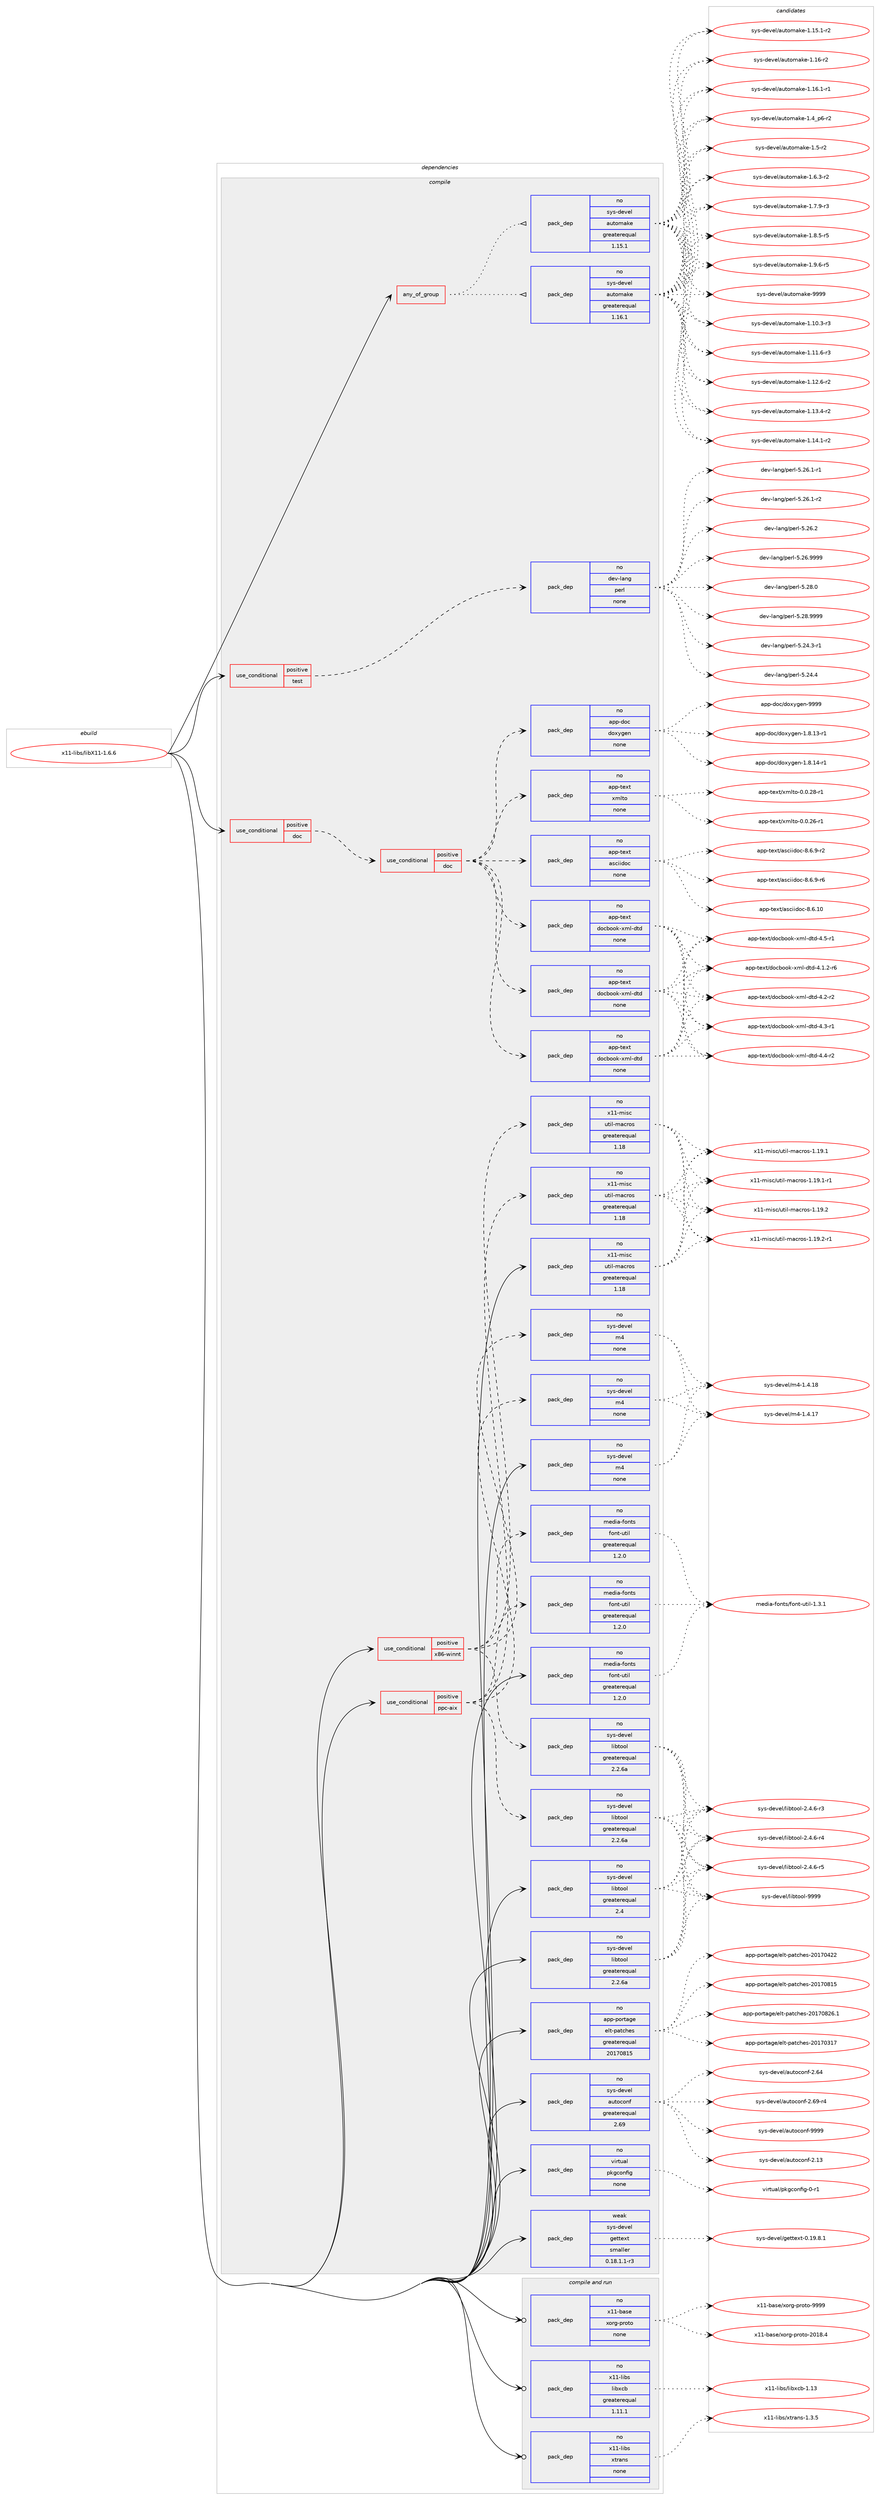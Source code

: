 digraph prolog {

# *************
# Graph options
# *************

newrank=true;
concentrate=true;
compound=true;
graph [rankdir=LR,fontname=Helvetica,fontsize=10,ranksep=1.5];#, ranksep=2.5, nodesep=0.2];
edge  [arrowhead=vee];
node  [fontname=Helvetica,fontsize=10];

# **********
# The ebuild
# **********

subgraph cluster_leftcol {
color=gray;
rank=same;
label=<<i>ebuild</i>>;
id [label="x11-libs/libX11-1.6.6", color=red, width=4, href="../x11-libs/libX11-1.6.6.svg"];
}

# ****************
# The dependencies
# ****************

subgraph cluster_midcol {
color=gray;
label=<<i>dependencies</i>>;
subgraph cluster_compile {
fillcolor="#eeeeee";
style=filled;
label=<<i>compile</i>>;
subgraph any293 {
dependency14370 [label=<<TABLE BORDER="0" CELLBORDER="1" CELLSPACING="0" CELLPADDING="4"><TR><TD CELLPADDING="10">any_of_group</TD></TR></TABLE>>, shape=none, color=red];subgraph pack9741 {
dependency14371 [label=<<TABLE BORDER="0" CELLBORDER="1" CELLSPACING="0" CELLPADDING="4" WIDTH="220"><TR><TD ROWSPAN="6" CELLPADDING="30">pack_dep</TD></TR><TR><TD WIDTH="110">no</TD></TR><TR><TD>sys-devel</TD></TR><TR><TD>automake</TD></TR><TR><TD>greaterequal</TD></TR><TR><TD>1.16.1</TD></TR></TABLE>>, shape=none, color=blue];
}
dependency14370:e -> dependency14371:w [weight=20,style="dotted",arrowhead="oinv"];
subgraph pack9742 {
dependency14372 [label=<<TABLE BORDER="0" CELLBORDER="1" CELLSPACING="0" CELLPADDING="4" WIDTH="220"><TR><TD ROWSPAN="6" CELLPADDING="30">pack_dep</TD></TR><TR><TD WIDTH="110">no</TD></TR><TR><TD>sys-devel</TD></TR><TR><TD>automake</TD></TR><TR><TD>greaterequal</TD></TR><TR><TD>1.15.1</TD></TR></TABLE>>, shape=none, color=blue];
}
dependency14370:e -> dependency14372:w [weight=20,style="dotted",arrowhead="oinv"];
}
id:e -> dependency14370:w [weight=20,style="solid",arrowhead="vee"];
subgraph cond4310 {
dependency14373 [label=<<TABLE BORDER="0" CELLBORDER="1" CELLSPACING="0" CELLPADDING="4"><TR><TD ROWSPAN="3" CELLPADDING="10">use_conditional</TD></TR><TR><TD>positive</TD></TR><TR><TD>doc</TD></TR></TABLE>>, shape=none, color=red];
subgraph cond4311 {
dependency14374 [label=<<TABLE BORDER="0" CELLBORDER="1" CELLSPACING="0" CELLPADDING="4"><TR><TD ROWSPAN="3" CELLPADDING="10">use_conditional</TD></TR><TR><TD>positive</TD></TR><TR><TD>doc</TD></TR></TABLE>>, shape=none, color=red];
subgraph pack9743 {
dependency14375 [label=<<TABLE BORDER="0" CELLBORDER="1" CELLSPACING="0" CELLPADDING="4" WIDTH="220"><TR><TD ROWSPAN="6" CELLPADDING="30">pack_dep</TD></TR><TR><TD WIDTH="110">no</TD></TR><TR><TD>app-text</TD></TR><TR><TD>asciidoc</TD></TR><TR><TD>none</TD></TR><TR><TD></TD></TR></TABLE>>, shape=none, color=blue];
}
dependency14374:e -> dependency14375:w [weight=20,style="dashed",arrowhead="vee"];
subgraph pack9744 {
dependency14376 [label=<<TABLE BORDER="0" CELLBORDER="1" CELLSPACING="0" CELLPADDING="4" WIDTH="220"><TR><TD ROWSPAN="6" CELLPADDING="30">pack_dep</TD></TR><TR><TD WIDTH="110">no</TD></TR><TR><TD>app-text</TD></TR><TR><TD>xmlto</TD></TR><TR><TD>none</TD></TR><TR><TD></TD></TR></TABLE>>, shape=none, color=blue];
}
dependency14374:e -> dependency14376:w [weight=20,style="dashed",arrowhead="vee"];
subgraph pack9745 {
dependency14377 [label=<<TABLE BORDER="0" CELLBORDER="1" CELLSPACING="0" CELLPADDING="4" WIDTH="220"><TR><TD ROWSPAN="6" CELLPADDING="30">pack_dep</TD></TR><TR><TD WIDTH="110">no</TD></TR><TR><TD>app-doc</TD></TR><TR><TD>doxygen</TD></TR><TR><TD>none</TD></TR><TR><TD></TD></TR></TABLE>>, shape=none, color=blue];
}
dependency14374:e -> dependency14377:w [weight=20,style="dashed",arrowhead="vee"];
subgraph pack9746 {
dependency14378 [label=<<TABLE BORDER="0" CELLBORDER="1" CELLSPACING="0" CELLPADDING="4" WIDTH="220"><TR><TD ROWSPAN="6" CELLPADDING="30">pack_dep</TD></TR><TR><TD WIDTH="110">no</TD></TR><TR><TD>app-text</TD></TR><TR><TD>docbook-xml-dtd</TD></TR><TR><TD>none</TD></TR><TR><TD></TD></TR></TABLE>>, shape=none, color=blue];
}
dependency14374:e -> dependency14378:w [weight=20,style="dashed",arrowhead="vee"];
subgraph pack9747 {
dependency14379 [label=<<TABLE BORDER="0" CELLBORDER="1" CELLSPACING="0" CELLPADDING="4" WIDTH="220"><TR><TD ROWSPAN="6" CELLPADDING="30">pack_dep</TD></TR><TR><TD WIDTH="110">no</TD></TR><TR><TD>app-text</TD></TR><TR><TD>docbook-xml-dtd</TD></TR><TR><TD>none</TD></TR><TR><TD></TD></TR></TABLE>>, shape=none, color=blue];
}
dependency14374:e -> dependency14379:w [weight=20,style="dashed",arrowhead="vee"];
subgraph pack9748 {
dependency14380 [label=<<TABLE BORDER="0" CELLBORDER="1" CELLSPACING="0" CELLPADDING="4" WIDTH="220"><TR><TD ROWSPAN="6" CELLPADDING="30">pack_dep</TD></TR><TR><TD WIDTH="110">no</TD></TR><TR><TD>app-text</TD></TR><TR><TD>docbook-xml-dtd</TD></TR><TR><TD>none</TD></TR><TR><TD></TD></TR></TABLE>>, shape=none, color=blue];
}
dependency14374:e -> dependency14380:w [weight=20,style="dashed",arrowhead="vee"];
}
dependency14373:e -> dependency14374:w [weight=20,style="dashed",arrowhead="vee"];
}
id:e -> dependency14373:w [weight=20,style="solid",arrowhead="vee"];
subgraph cond4312 {
dependency14381 [label=<<TABLE BORDER="0" CELLBORDER="1" CELLSPACING="0" CELLPADDING="4"><TR><TD ROWSPAN="3" CELLPADDING="10">use_conditional</TD></TR><TR><TD>positive</TD></TR><TR><TD>ppc-aix</TD></TR></TABLE>>, shape=none, color=red];
subgraph pack9749 {
dependency14382 [label=<<TABLE BORDER="0" CELLBORDER="1" CELLSPACING="0" CELLPADDING="4" WIDTH="220"><TR><TD ROWSPAN="6" CELLPADDING="30">pack_dep</TD></TR><TR><TD WIDTH="110">no</TD></TR><TR><TD>sys-devel</TD></TR><TR><TD>libtool</TD></TR><TR><TD>greaterequal</TD></TR><TR><TD>2.2.6a</TD></TR></TABLE>>, shape=none, color=blue];
}
dependency14381:e -> dependency14382:w [weight=20,style="dashed",arrowhead="vee"];
subgraph pack9750 {
dependency14383 [label=<<TABLE BORDER="0" CELLBORDER="1" CELLSPACING="0" CELLPADDING="4" WIDTH="220"><TR><TD ROWSPAN="6" CELLPADDING="30">pack_dep</TD></TR><TR><TD WIDTH="110">no</TD></TR><TR><TD>sys-devel</TD></TR><TR><TD>m4</TD></TR><TR><TD>none</TD></TR><TR><TD></TD></TR></TABLE>>, shape=none, color=blue];
}
dependency14381:e -> dependency14383:w [weight=20,style="dashed",arrowhead="vee"];
subgraph pack9751 {
dependency14384 [label=<<TABLE BORDER="0" CELLBORDER="1" CELLSPACING="0" CELLPADDING="4" WIDTH="220"><TR><TD ROWSPAN="6" CELLPADDING="30">pack_dep</TD></TR><TR><TD WIDTH="110">no</TD></TR><TR><TD>x11-misc</TD></TR><TR><TD>util-macros</TD></TR><TR><TD>greaterequal</TD></TR><TR><TD>1.18</TD></TR></TABLE>>, shape=none, color=blue];
}
dependency14381:e -> dependency14384:w [weight=20,style="dashed",arrowhead="vee"];
subgraph pack9752 {
dependency14385 [label=<<TABLE BORDER="0" CELLBORDER="1" CELLSPACING="0" CELLPADDING="4" WIDTH="220"><TR><TD ROWSPAN="6" CELLPADDING="30">pack_dep</TD></TR><TR><TD WIDTH="110">no</TD></TR><TR><TD>media-fonts</TD></TR><TR><TD>font-util</TD></TR><TR><TD>greaterequal</TD></TR><TR><TD>1.2.0</TD></TR></TABLE>>, shape=none, color=blue];
}
dependency14381:e -> dependency14385:w [weight=20,style="dashed",arrowhead="vee"];
}
id:e -> dependency14381:w [weight=20,style="solid",arrowhead="vee"];
subgraph cond4313 {
dependency14386 [label=<<TABLE BORDER="0" CELLBORDER="1" CELLSPACING="0" CELLPADDING="4"><TR><TD ROWSPAN="3" CELLPADDING="10">use_conditional</TD></TR><TR><TD>positive</TD></TR><TR><TD>test</TD></TR></TABLE>>, shape=none, color=red];
subgraph pack9753 {
dependency14387 [label=<<TABLE BORDER="0" CELLBORDER="1" CELLSPACING="0" CELLPADDING="4" WIDTH="220"><TR><TD ROWSPAN="6" CELLPADDING="30">pack_dep</TD></TR><TR><TD WIDTH="110">no</TD></TR><TR><TD>dev-lang</TD></TR><TR><TD>perl</TD></TR><TR><TD>none</TD></TR><TR><TD></TD></TR></TABLE>>, shape=none, color=blue];
}
dependency14386:e -> dependency14387:w [weight=20,style="dashed",arrowhead="vee"];
}
id:e -> dependency14386:w [weight=20,style="solid",arrowhead="vee"];
subgraph cond4314 {
dependency14388 [label=<<TABLE BORDER="0" CELLBORDER="1" CELLSPACING="0" CELLPADDING="4"><TR><TD ROWSPAN="3" CELLPADDING="10">use_conditional</TD></TR><TR><TD>positive</TD></TR><TR><TD>x86-winnt</TD></TR></TABLE>>, shape=none, color=red];
subgraph pack9754 {
dependency14389 [label=<<TABLE BORDER="0" CELLBORDER="1" CELLSPACING="0" CELLPADDING="4" WIDTH="220"><TR><TD ROWSPAN="6" CELLPADDING="30">pack_dep</TD></TR><TR><TD WIDTH="110">no</TD></TR><TR><TD>sys-devel</TD></TR><TR><TD>libtool</TD></TR><TR><TD>greaterequal</TD></TR><TR><TD>2.2.6a</TD></TR></TABLE>>, shape=none, color=blue];
}
dependency14388:e -> dependency14389:w [weight=20,style="dashed",arrowhead="vee"];
subgraph pack9755 {
dependency14390 [label=<<TABLE BORDER="0" CELLBORDER="1" CELLSPACING="0" CELLPADDING="4" WIDTH="220"><TR><TD ROWSPAN="6" CELLPADDING="30">pack_dep</TD></TR><TR><TD WIDTH="110">no</TD></TR><TR><TD>sys-devel</TD></TR><TR><TD>m4</TD></TR><TR><TD>none</TD></TR><TR><TD></TD></TR></TABLE>>, shape=none, color=blue];
}
dependency14388:e -> dependency14390:w [weight=20,style="dashed",arrowhead="vee"];
subgraph pack9756 {
dependency14391 [label=<<TABLE BORDER="0" CELLBORDER="1" CELLSPACING="0" CELLPADDING="4" WIDTH="220"><TR><TD ROWSPAN="6" CELLPADDING="30">pack_dep</TD></TR><TR><TD WIDTH="110">no</TD></TR><TR><TD>x11-misc</TD></TR><TR><TD>util-macros</TD></TR><TR><TD>greaterequal</TD></TR><TR><TD>1.18</TD></TR></TABLE>>, shape=none, color=blue];
}
dependency14388:e -> dependency14391:w [weight=20,style="dashed",arrowhead="vee"];
subgraph pack9757 {
dependency14392 [label=<<TABLE BORDER="0" CELLBORDER="1" CELLSPACING="0" CELLPADDING="4" WIDTH="220"><TR><TD ROWSPAN="6" CELLPADDING="30">pack_dep</TD></TR><TR><TD WIDTH="110">no</TD></TR><TR><TD>media-fonts</TD></TR><TR><TD>font-util</TD></TR><TR><TD>greaterequal</TD></TR><TR><TD>1.2.0</TD></TR></TABLE>>, shape=none, color=blue];
}
dependency14388:e -> dependency14392:w [weight=20,style="dashed",arrowhead="vee"];
}
id:e -> dependency14388:w [weight=20,style="solid",arrowhead="vee"];
subgraph pack9758 {
dependency14393 [label=<<TABLE BORDER="0" CELLBORDER="1" CELLSPACING="0" CELLPADDING="4" WIDTH="220"><TR><TD ROWSPAN="6" CELLPADDING="30">pack_dep</TD></TR><TR><TD WIDTH="110">no</TD></TR><TR><TD>app-portage</TD></TR><TR><TD>elt-patches</TD></TR><TR><TD>greaterequal</TD></TR><TR><TD>20170815</TD></TR></TABLE>>, shape=none, color=blue];
}
id:e -> dependency14393:w [weight=20,style="solid",arrowhead="vee"];
subgraph pack9759 {
dependency14394 [label=<<TABLE BORDER="0" CELLBORDER="1" CELLSPACING="0" CELLPADDING="4" WIDTH="220"><TR><TD ROWSPAN="6" CELLPADDING="30">pack_dep</TD></TR><TR><TD WIDTH="110">no</TD></TR><TR><TD>media-fonts</TD></TR><TR><TD>font-util</TD></TR><TR><TD>greaterequal</TD></TR><TR><TD>1.2.0</TD></TR></TABLE>>, shape=none, color=blue];
}
id:e -> dependency14394:w [weight=20,style="solid",arrowhead="vee"];
subgraph pack9760 {
dependency14395 [label=<<TABLE BORDER="0" CELLBORDER="1" CELLSPACING="0" CELLPADDING="4" WIDTH="220"><TR><TD ROWSPAN="6" CELLPADDING="30">pack_dep</TD></TR><TR><TD WIDTH="110">no</TD></TR><TR><TD>sys-devel</TD></TR><TR><TD>autoconf</TD></TR><TR><TD>greaterequal</TD></TR><TR><TD>2.69</TD></TR></TABLE>>, shape=none, color=blue];
}
id:e -> dependency14395:w [weight=20,style="solid",arrowhead="vee"];
subgraph pack9761 {
dependency14396 [label=<<TABLE BORDER="0" CELLBORDER="1" CELLSPACING="0" CELLPADDING="4" WIDTH="220"><TR><TD ROWSPAN="6" CELLPADDING="30">pack_dep</TD></TR><TR><TD WIDTH="110">no</TD></TR><TR><TD>sys-devel</TD></TR><TR><TD>libtool</TD></TR><TR><TD>greaterequal</TD></TR><TR><TD>2.2.6a</TD></TR></TABLE>>, shape=none, color=blue];
}
id:e -> dependency14396:w [weight=20,style="solid",arrowhead="vee"];
subgraph pack9762 {
dependency14397 [label=<<TABLE BORDER="0" CELLBORDER="1" CELLSPACING="0" CELLPADDING="4" WIDTH="220"><TR><TD ROWSPAN="6" CELLPADDING="30">pack_dep</TD></TR><TR><TD WIDTH="110">no</TD></TR><TR><TD>sys-devel</TD></TR><TR><TD>libtool</TD></TR><TR><TD>greaterequal</TD></TR><TR><TD>2.4</TD></TR></TABLE>>, shape=none, color=blue];
}
id:e -> dependency14397:w [weight=20,style="solid",arrowhead="vee"];
subgraph pack9763 {
dependency14398 [label=<<TABLE BORDER="0" CELLBORDER="1" CELLSPACING="0" CELLPADDING="4" WIDTH="220"><TR><TD ROWSPAN="6" CELLPADDING="30">pack_dep</TD></TR><TR><TD WIDTH="110">no</TD></TR><TR><TD>sys-devel</TD></TR><TR><TD>m4</TD></TR><TR><TD>none</TD></TR><TR><TD></TD></TR></TABLE>>, shape=none, color=blue];
}
id:e -> dependency14398:w [weight=20,style="solid",arrowhead="vee"];
subgraph pack9764 {
dependency14399 [label=<<TABLE BORDER="0" CELLBORDER="1" CELLSPACING="0" CELLPADDING="4" WIDTH="220"><TR><TD ROWSPAN="6" CELLPADDING="30">pack_dep</TD></TR><TR><TD WIDTH="110">no</TD></TR><TR><TD>virtual</TD></TR><TR><TD>pkgconfig</TD></TR><TR><TD>none</TD></TR><TR><TD></TD></TR></TABLE>>, shape=none, color=blue];
}
id:e -> dependency14399:w [weight=20,style="solid",arrowhead="vee"];
subgraph pack9765 {
dependency14400 [label=<<TABLE BORDER="0" CELLBORDER="1" CELLSPACING="0" CELLPADDING="4" WIDTH="220"><TR><TD ROWSPAN="6" CELLPADDING="30">pack_dep</TD></TR><TR><TD WIDTH="110">no</TD></TR><TR><TD>x11-misc</TD></TR><TR><TD>util-macros</TD></TR><TR><TD>greaterequal</TD></TR><TR><TD>1.18</TD></TR></TABLE>>, shape=none, color=blue];
}
id:e -> dependency14400:w [weight=20,style="solid",arrowhead="vee"];
subgraph pack9766 {
dependency14401 [label=<<TABLE BORDER="0" CELLBORDER="1" CELLSPACING="0" CELLPADDING="4" WIDTH="220"><TR><TD ROWSPAN="6" CELLPADDING="30">pack_dep</TD></TR><TR><TD WIDTH="110">weak</TD></TR><TR><TD>sys-devel</TD></TR><TR><TD>gettext</TD></TR><TR><TD>smaller</TD></TR><TR><TD>0.18.1.1-r3</TD></TR></TABLE>>, shape=none, color=blue];
}
id:e -> dependency14401:w [weight=20,style="solid",arrowhead="vee"];
}
subgraph cluster_compileandrun {
fillcolor="#eeeeee";
style=filled;
label=<<i>compile and run</i>>;
subgraph pack9767 {
dependency14402 [label=<<TABLE BORDER="0" CELLBORDER="1" CELLSPACING="0" CELLPADDING="4" WIDTH="220"><TR><TD ROWSPAN="6" CELLPADDING="30">pack_dep</TD></TR><TR><TD WIDTH="110">no</TD></TR><TR><TD>x11-base</TD></TR><TR><TD>xorg-proto</TD></TR><TR><TD>none</TD></TR><TR><TD></TD></TR></TABLE>>, shape=none, color=blue];
}
id:e -> dependency14402:w [weight=20,style="solid",arrowhead="odotvee"];
subgraph pack9768 {
dependency14403 [label=<<TABLE BORDER="0" CELLBORDER="1" CELLSPACING="0" CELLPADDING="4" WIDTH="220"><TR><TD ROWSPAN="6" CELLPADDING="30">pack_dep</TD></TR><TR><TD WIDTH="110">no</TD></TR><TR><TD>x11-libs</TD></TR><TR><TD>libxcb</TD></TR><TR><TD>greaterequal</TD></TR><TR><TD>1.11.1</TD></TR></TABLE>>, shape=none, color=blue];
}
id:e -> dependency14403:w [weight=20,style="solid",arrowhead="odotvee"];
subgraph pack9769 {
dependency14404 [label=<<TABLE BORDER="0" CELLBORDER="1" CELLSPACING="0" CELLPADDING="4" WIDTH="220"><TR><TD ROWSPAN="6" CELLPADDING="30">pack_dep</TD></TR><TR><TD WIDTH="110">no</TD></TR><TR><TD>x11-libs</TD></TR><TR><TD>xtrans</TD></TR><TR><TD>none</TD></TR><TR><TD></TD></TR></TABLE>>, shape=none, color=blue];
}
id:e -> dependency14404:w [weight=20,style="solid",arrowhead="odotvee"];
}
subgraph cluster_run {
fillcolor="#eeeeee";
style=filled;
label=<<i>run</i>>;
}
}

# **************
# The candidates
# **************

subgraph cluster_choices {
rank=same;
color=gray;
label=<<i>candidates</i>>;

subgraph choice9741 {
color=black;
nodesep=1;
choice11512111545100101118101108479711711611110997107101454946494846514511451 [label="sys-devel/automake-1.10.3-r3", color=red, width=4,href="../sys-devel/automake-1.10.3-r3.svg"];
choice11512111545100101118101108479711711611110997107101454946494946544511451 [label="sys-devel/automake-1.11.6-r3", color=red, width=4,href="../sys-devel/automake-1.11.6-r3.svg"];
choice11512111545100101118101108479711711611110997107101454946495046544511450 [label="sys-devel/automake-1.12.6-r2", color=red, width=4,href="../sys-devel/automake-1.12.6-r2.svg"];
choice11512111545100101118101108479711711611110997107101454946495146524511450 [label="sys-devel/automake-1.13.4-r2", color=red, width=4,href="../sys-devel/automake-1.13.4-r2.svg"];
choice11512111545100101118101108479711711611110997107101454946495246494511450 [label="sys-devel/automake-1.14.1-r2", color=red, width=4,href="../sys-devel/automake-1.14.1-r2.svg"];
choice11512111545100101118101108479711711611110997107101454946495346494511450 [label="sys-devel/automake-1.15.1-r2", color=red, width=4,href="../sys-devel/automake-1.15.1-r2.svg"];
choice1151211154510010111810110847971171161111099710710145494649544511450 [label="sys-devel/automake-1.16-r2", color=red, width=4,href="../sys-devel/automake-1.16-r2.svg"];
choice11512111545100101118101108479711711611110997107101454946495446494511449 [label="sys-devel/automake-1.16.1-r1", color=red, width=4,href="../sys-devel/automake-1.16.1-r1.svg"];
choice115121115451001011181011084797117116111109971071014549465295112544511450 [label="sys-devel/automake-1.4_p6-r2", color=red, width=4,href="../sys-devel/automake-1.4_p6-r2.svg"];
choice11512111545100101118101108479711711611110997107101454946534511450 [label="sys-devel/automake-1.5-r2", color=red, width=4,href="../sys-devel/automake-1.5-r2.svg"];
choice115121115451001011181011084797117116111109971071014549465446514511450 [label="sys-devel/automake-1.6.3-r2", color=red, width=4,href="../sys-devel/automake-1.6.3-r2.svg"];
choice115121115451001011181011084797117116111109971071014549465546574511451 [label="sys-devel/automake-1.7.9-r3", color=red, width=4,href="../sys-devel/automake-1.7.9-r3.svg"];
choice115121115451001011181011084797117116111109971071014549465646534511453 [label="sys-devel/automake-1.8.5-r5", color=red, width=4,href="../sys-devel/automake-1.8.5-r5.svg"];
choice115121115451001011181011084797117116111109971071014549465746544511453 [label="sys-devel/automake-1.9.6-r5", color=red, width=4,href="../sys-devel/automake-1.9.6-r5.svg"];
choice115121115451001011181011084797117116111109971071014557575757 [label="sys-devel/automake-9999", color=red, width=4,href="../sys-devel/automake-9999.svg"];
dependency14371:e -> choice11512111545100101118101108479711711611110997107101454946494846514511451:w [style=dotted,weight="100"];
dependency14371:e -> choice11512111545100101118101108479711711611110997107101454946494946544511451:w [style=dotted,weight="100"];
dependency14371:e -> choice11512111545100101118101108479711711611110997107101454946495046544511450:w [style=dotted,weight="100"];
dependency14371:e -> choice11512111545100101118101108479711711611110997107101454946495146524511450:w [style=dotted,weight="100"];
dependency14371:e -> choice11512111545100101118101108479711711611110997107101454946495246494511450:w [style=dotted,weight="100"];
dependency14371:e -> choice11512111545100101118101108479711711611110997107101454946495346494511450:w [style=dotted,weight="100"];
dependency14371:e -> choice1151211154510010111810110847971171161111099710710145494649544511450:w [style=dotted,weight="100"];
dependency14371:e -> choice11512111545100101118101108479711711611110997107101454946495446494511449:w [style=dotted,weight="100"];
dependency14371:e -> choice115121115451001011181011084797117116111109971071014549465295112544511450:w [style=dotted,weight="100"];
dependency14371:e -> choice11512111545100101118101108479711711611110997107101454946534511450:w [style=dotted,weight="100"];
dependency14371:e -> choice115121115451001011181011084797117116111109971071014549465446514511450:w [style=dotted,weight="100"];
dependency14371:e -> choice115121115451001011181011084797117116111109971071014549465546574511451:w [style=dotted,weight="100"];
dependency14371:e -> choice115121115451001011181011084797117116111109971071014549465646534511453:w [style=dotted,weight="100"];
dependency14371:e -> choice115121115451001011181011084797117116111109971071014549465746544511453:w [style=dotted,weight="100"];
dependency14371:e -> choice115121115451001011181011084797117116111109971071014557575757:w [style=dotted,weight="100"];
}
subgraph choice9742 {
color=black;
nodesep=1;
choice11512111545100101118101108479711711611110997107101454946494846514511451 [label="sys-devel/automake-1.10.3-r3", color=red, width=4,href="../sys-devel/automake-1.10.3-r3.svg"];
choice11512111545100101118101108479711711611110997107101454946494946544511451 [label="sys-devel/automake-1.11.6-r3", color=red, width=4,href="../sys-devel/automake-1.11.6-r3.svg"];
choice11512111545100101118101108479711711611110997107101454946495046544511450 [label="sys-devel/automake-1.12.6-r2", color=red, width=4,href="../sys-devel/automake-1.12.6-r2.svg"];
choice11512111545100101118101108479711711611110997107101454946495146524511450 [label="sys-devel/automake-1.13.4-r2", color=red, width=4,href="../sys-devel/automake-1.13.4-r2.svg"];
choice11512111545100101118101108479711711611110997107101454946495246494511450 [label="sys-devel/automake-1.14.1-r2", color=red, width=4,href="../sys-devel/automake-1.14.1-r2.svg"];
choice11512111545100101118101108479711711611110997107101454946495346494511450 [label="sys-devel/automake-1.15.1-r2", color=red, width=4,href="../sys-devel/automake-1.15.1-r2.svg"];
choice1151211154510010111810110847971171161111099710710145494649544511450 [label="sys-devel/automake-1.16-r2", color=red, width=4,href="../sys-devel/automake-1.16-r2.svg"];
choice11512111545100101118101108479711711611110997107101454946495446494511449 [label="sys-devel/automake-1.16.1-r1", color=red, width=4,href="../sys-devel/automake-1.16.1-r1.svg"];
choice115121115451001011181011084797117116111109971071014549465295112544511450 [label="sys-devel/automake-1.4_p6-r2", color=red, width=4,href="../sys-devel/automake-1.4_p6-r2.svg"];
choice11512111545100101118101108479711711611110997107101454946534511450 [label="sys-devel/automake-1.5-r2", color=red, width=4,href="../sys-devel/automake-1.5-r2.svg"];
choice115121115451001011181011084797117116111109971071014549465446514511450 [label="sys-devel/automake-1.6.3-r2", color=red, width=4,href="../sys-devel/automake-1.6.3-r2.svg"];
choice115121115451001011181011084797117116111109971071014549465546574511451 [label="sys-devel/automake-1.7.9-r3", color=red, width=4,href="../sys-devel/automake-1.7.9-r3.svg"];
choice115121115451001011181011084797117116111109971071014549465646534511453 [label="sys-devel/automake-1.8.5-r5", color=red, width=4,href="../sys-devel/automake-1.8.5-r5.svg"];
choice115121115451001011181011084797117116111109971071014549465746544511453 [label="sys-devel/automake-1.9.6-r5", color=red, width=4,href="../sys-devel/automake-1.9.6-r5.svg"];
choice115121115451001011181011084797117116111109971071014557575757 [label="sys-devel/automake-9999", color=red, width=4,href="../sys-devel/automake-9999.svg"];
dependency14372:e -> choice11512111545100101118101108479711711611110997107101454946494846514511451:w [style=dotted,weight="100"];
dependency14372:e -> choice11512111545100101118101108479711711611110997107101454946494946544511451:w [style=dotted,weight="100"];
dependency14372:e -> choice11512111545100101118101108479711711611110997107101454946495046544511450:w [style=dotted,weight="100"];
dependency14372:e -> choice11512111545100101118101108479711711611110997107101454946495146524511450:w [style=dotted,weight="100"];
dependency14372:e -> choice11512111545100101118101108479711711611110997107101454946495246494511450:w [style=dotted,weight="100"];
dependency14372:e -> choice11512111545100101118101108479711711611110997107101454946495346494511450:w [style=dotted,weight="100"];
dependency14372:e -> choice1151211154510010111810110847971171161111099710710145494649544511450:w [style=dotted,weight="100"];
dependency14372:e -> choice11512111545100101118101108479711711611110997107101454946495446494511449:w [style=dotted,weight="100"];
dependency14372:e -> choice115121115451001011181011084797117116111109971071014549465295112544511450:w [style=dotted,weight="100"];
dependency14372:e -> choice11512111545100101118101108479711711611110997107101454946534511450:w [style=dotted,weight="100"];
dependency14372:e -> choice115121115451001011181011084797117116111109971071014549465446514511450:w [style=dotted,weight="100"];
dependency14372:e -> choice115121115451001011181011084797117116111109971071014549465546574511451:w [style=dotted,weight="100"];
dependency14372:e -> choice115121115451001011181011084797117116111109971071014549465646534511453:w [style=dotted,weight="100"];
dependency14372:e -> choice115121115451001011181011084797117116111109971071014549465746544511453:w [style=dotted,weight="100"];
dependency14372:e -> choice115121115451001011181011084797117116111109971071014557575757:w [style=dotted,weight="100"];
}
subgraph choice9743 {
color=black;
nodesep=1;
choice97112112451161011201164797115991051051001119945564654464948 [label="app-text/asciidoc-8.6.10", color=red, width=4,href="../app-text/asciidoc-8.6.10.svg"];
choice9711211245116101120116479711599105105100111994556465446574511450 [label="app-text/asciidoc-8.6.9-r2", color=red, width=4,href="../app-text/asciidoc-8.6.9-r2.svg"];
choice9711211245116101120116479711599105105100111994556465446574511454 [label="app-text/asciidoc-8.6.9-r6", color=red, width=4,href="../app-text/asciidoc-8.6.9-r6.svg"];
dependency14375:e -> choice97112112451161011201164797115991051051001119945564654464948:w [style=dotted,weight="100"];
dependency14375:e -> choice9711211245116101120116479711599105105100111994556465446574511450:w [style=dotted,weight="100"];
dependency14375:e -> choice9711211245116101120116479711599105105100111994556465446574511454:w [style=dotted,weight="100"];
}
subgraph choice9744 {
color=black;
nodesep=1;
choice971121124511610112011647120109108116111454846484650544511449 [label="app-text/xmlto-0.0.26-r1", color=red, width=4,href="../app-text/xmlto-0.0.26-r1.svg"];
choice971121124511610112011647120109108116111454846484650564511449 [label="app-text/xmlto-0.0.28-r1", color=red, width=4,href="../app-text/xmlto-0.0.28-r1.svg"];
dependency14376:e -> choice971121124511610112011647120109108116111454846484650544511449:w [style=dotted,weight="100"];
dependency14376:e -> choice971121124511610112011647120109108116111454846484650564511449:w [style=dotted,weight="100"];
}
subgraph choice9745 {
color=black;
nodesep=1;
choice97112112451001119947100111120121103101110454946564649514511449 [label="app-doc/doxygen-1.8.13-r1", color=red, width=4,href="../app-doc/doxygen-1.8.13-r1.svg"];
choice97112112451001119947100111120121103101110454946564649524511449 [label="app-doc/doxygen-1.8.14-r1", color=red, width=4,href="../app-doc/doxygen-1.8.14-r1.svg"];
choice971121124510011199471001111201211031011104557575757 [label="app-doc/doxygen-9999", color=red, width=4,href="../app-doc/doxygen-9999.svg"];
dependency14377:e -> choice97112112451001119947100111120121103101110454946564649514511449:w [style=dotted,weight="100"];
dependency14377:e -> choice97112112451001119947100111120121103101110454946564649524511449:w [style=dotted,weight="100"];
dependency14377:e -> choice971121124510011199471001111201211031011104557575757:w [style=dotted,weight="100"];
}
subgraph choice9746 {
color=black;
nodesep=1;
choice971121124511610112011647100111999811111110745120109108451001161004552464946504511454 [label="app-text/docbook-xml-dtd-4.1.2-r6", color=red, width=4,href="../app-text/docbook-xml-dtd-4.1.2-r6.svg"];
choice97112112451161011201164710011199981111111074512010910845100116100455246504511450 [label="app-text/docbook-xml-dtd-4.2-r2", color=red, width=4,href="../app-text/docbook-xml-dtd-4.2-r2.svg"];
choice97112112451161011201164710011199981111111074512010910845100116100455246514511449 [label="app-text/docbook-xml-dtd-4.3-r1", color=red, width=4,href="../app-text/docbook-xml-dtd-4.3-r1.svg"];
choice97112112451161011201164710011199981111111074512010910845100116100455246524511450 [label="app-text/docbook-xml-dtd-4.4-r2", color=red, width=4,href="../app-text/docbook-xml-dtd-4.4-r2.svg"];
choice97112112451161011201164710011199981111111074512010910845100116100455246534511449 [label="app-text/docbook-xml-dtd-4.5-r1", color=red, width=4,href="../app-text/docbook-xml-dtd-4.5-r1.svg"];
dependency14378:e -> choice971121124511610112011647100111999811111110745120109108451001161004552464946504511454:w [style=dotted,weight="100"];
dependency14378:e -> choice97112112451161011201164710011199981111111074512010910845100116100455246504511450:w [style=dotted,weight="100"];
dependency14378:e -> choice97112112451161011201164710011199981111111074512010910845100116100455246514511449:w [style=dotted,weight="100"];
dependency14378:e -> choice97112112451161011201164710011199981111111074512010910845100116100455246524511450:w [style=dotted,weight="100"];
dependency14378:e -> choice97112112451161011201164710011199981111111074512010910845100116100455246534511449:w [style=dotted,weight="100"];
}
subgraph choice9747 {
color=black;
nodesep=1;
choice971121124511610112011647100111999811111110745120109108451001161004552464946504511454 [label="app-text/docbook-xml-dtd-4.1.2-r6", color=red, width=4,href="../app-text/docbook-xml-dtd-4.1.2-r6.svg"];
choice97112112451161011201164710011199981111111074512010910845100116100455246504511450 [label="app-text/docbook-xml-dtd-4.2-r2", color=red, width=4,href="../app-text/docbook-xml-dtd-4.2-r2.svg"];
choice97112112451161011201164710011199981111111074512010910845100116100455246514511449 [label="app-text/docbook-xml-dtd-4.3-r1", color=red, width=4,href="../app-text/docbook-xml-dtd-4.3-r1.svg"];
choice97112112451161011201164710011199981111111074512010910845100116100455246524511450 [label="app-text/docbook-xml-dtd-4.4-r2", color=red, width=4,href="../app-text/docbook-xml-dtd-4.4-r2.svg"];
choice97112112451161011201164710011199981111111074512010910845100116100455246534511449 [label="app-text/docbook-xml-dtd-4.5-r1", color=red, width=4,href="../app-text/docbook-xml-dtd-4.5-r1.svg"];
dependency14379:e -> choice971121124511610112011647100111999811111110745120109108451001161004552464946504511454:w [style=dotted,weight="100"];
dependency14379:e -> choice97112112451161011201164710011199981111111074512010910845100116100455246504511450:w [style=dotted,weight="100"];
dependency14379:e -> choice97112112451161011201164710011199981111111074512010910845100116100455246514511449:w [style=dotted,weight="100"];
dependency14379:e -> choice97112112451161011201164710011199981111111074512010910845100116100455246524511450:w [style=dotted,weight="100"];
dependency14379:e -> choice97112112451161011201164710011199981111111074512010910845100116100455246534511449:w [style=dotted,weight="100"];
}
subgraph choice9748 {
color=black;
nodesep=1;
choice971121124511610112011647100111999811111110745120109108451001161004552464946504511454 [label="app-text/docbook-xml-dtd-4.1.2-r6", color=red, width=4,href="../app-text/docbook-xml-dtd-4.1.2-r6.svg"];
choice97112112451161011201164710011199981111111074512010910845100116100455246504511450 [label="app-text/docbook-xml-dtd-4.2-r2", color=red, width=4,href="../app-text/docbook-xml-dtd-4.2-r2.svg"];
choice97112112451161011201164710011199981111111074512010910845100116100455246514511449 [label="app-text/docbook-xml-dtd-4.3-r1", color=red, width=4,href="../app-text/docbook-xml-dtd-4.3-r1.svg"];
choice97112112451161011201164710011199981111111074512010910845100116100455246524511450 [label="app-text/docbook-xml-dtd-4.4-r2", color=red, width=4,href="../app-text/docbook-xml-dtd-4.4-r2.svg"];
choice97112112451161011201164710011199981111111074512010910845100116100455246534511449 [label="app-text/docbook-xml-dtd-4.5-r1", color=red, width=4,href="../app-text/docbook-xml-dtd-4.5-r1.svg"];
dependency14380:e -> choice971121124511610112011647100111999811111110745120109108451001161004552464946504511454:w [style=dotted,weight="100"];
dependency14380:e -> choice97112112451161011201164710011199981111111074512010910845100116100455246504511450:w [style=dotted,weight="100"];
dependency14380:e -> choice97112112451161011201164710011199981111111074512010910845100116100455246514511449:w [style=dotted,weight="100"];
dependency14380:e -> choice97112112451161011201164710011199981111111074512010910845100116100455246524511450:w [style=dotted,weight="100"];
dependency14380:e -> choice97112112451161011201164710011199981111111074512010910845100116100455246534511449:w [style=dotted,weight="100"];
}
subgraph choice9749 {
color=black;
nodesep=1;
choice1151211154510010111810110847108105981161111111084550465246544511451 [label="sys-devel/libtool-2.4.6-r3", color=red, width=4,href="../sys-devel/libtool-2.4.6-r3.svg"];
choice1151211154510010111810110847108105981161111111084550465246544511452 [label="sys-devel/libtool-2.4.6-r4", color=red, width=4,href="../sys-devel/libtool-2.4.6-r4.svg"];
choice1151211154510010111810110847108105981161111111084550465246544511453 [label="sys-devel/libtool-2.4.6-r5", color=red, width=4,href="../sys-devel/libtool-2.4.6-r5.svg"];
choice1151211154510010111810110847108105981161111111084557575757 [label="sys-devel/libtool-9999", color=red, width=4,href="../sys-devel/libtool-9999.svg"];
dependency14382:e -> choice1151211154510010111810110847108105981161111111084550465246544511451:w [style=dotted,weight="100"];
dependency14382:e -> choice1151211154510010111810110847108105981161111111084550465246544511452:w [style=dotted,weight="100"];
dependency14382:e -> choice1151211154510010111810110847108105981161111111084550465246544511453:w [style=dotted,weight="100"];
dependency14382:e -> choice1151211154510010111810110847108105981161111111084557575757:w [style=dotted,weight="100"];
}
subgraph choice9750 {
color=black;
nodesep=1;
choice11512111545100101118101108471095245494652464955 [label="sys-devel/m4-1.4.17", color=red, width=4,href="../sys-devel/m4-1.4.17.svg"];
choice11512111545100101118101108471095245494652464956 [label="sys-devel/m4-1.4.18", color=red, width=4,href="../sys-devel/m4-1.4.18.svg"];
dependency14383:e -> choice11512111545100101118101108471095245494652464955:w [style=dotted,weight="100"];
dependency14383:e -> choice11512111545100101118101108471095245494652464956:w [style=dotted,weight="100"];
}
subgraph choice9751 {
color=black;
nodesep=1;
choice120494945109105115994711711610510845109979911411111545494649574649 [label="x11-misc/util-macros-1.19.1", color=red, width=4,href="../x11-misc/util-macros-1.19.1.svg"];
choice1204949451091051159947117116105108451099799114111115454946495746494511449 [label="x11-misc/util-macros-1.19.1-r1", color=red, width=4,href="../x11-misc/util-macros-1.19.1-r1.svg"];
choice120494945109105115994711711610510845109979911411111545494649574650 [label="x11-misc/util-macros-1.19.2", color=red, width=4,href="../x11-misc/util-macros-1.19.2.svg"];
choice1204949451091051159947117116105108451099799114111115454946495746504511449 [label="x11-misc/util-macros-1.19.2-r1", color=red, width=4,href="../x11-misc/util-macros-1.19.2-r1.svg"];
dependency14384:e -> choice120494945109105115994711711610510845109979911411111545494649574649:w [style=dotted,weight="100"];
dependency14384:e -> choice1204949451091051159947117116105108451099799114111115454946495746494511449:w [style=dotted,weight="100"];
dependency14384:e -> choice120494945109105115994711711610510845109979911411111545494649574650:w [style=dotted,weight="100"];
dependency14384:e -> choice1204949451091051159947117116105108451099799114111115454946495746504511449:w [style=dotted,weight="100"];
}
subgraph choice9752 {
color=black;
nodesep=1;
choice10910110010597451021111101161154710211111011645117116105108454946514649 [label="media-fonts/font-util-1.3.1", color=red, width=4,href="../media-fonts/font-util-1.3.1.svg"];
dependency14385:e -> choice10910110010597451021111101161154710211111011645117116105108454946514649:w [style=dotted,weight="100"];
}
subgraph choice9753 {
color=black;
nodesep=1;
choice100101118451089711010347112101114108455346505246514511449 [label="dev-lang/perl-5.24.3-r1", color=red, width=4,href="../dev-lang/perl-5.24.3-r1.svg"];
choice10010111845108971101034711210111410845534650524652 [label="dev-lang/perl-5.24.4", color=red, width=4,href="../dev-lang/perl-5.24.4.svg"];
choice100101118451089711010347112101114108455346505446494511449 [label="dev-lang/perl-5.26.1-r1", color=red, width=4,href="../dev-lang/perl-5.26.1-r1.svg"];
choice100101118451089711010347112101114108455346505446494511450 [label="dev-lang/perl-5.26.1-r2", color=red, width=4,href="../dev-lang/perl-5.26.1-r2.svg"];
choice10010111845108971101034711210111410845534650544650 [label="dev-lang/perl-5.26.2", color=red, width=4,href="../dev-lang/perl-5.26.2.svg"];
choice10010111845108971101034711210111410845534650544657575757 [label="dev-lang/perl-5.26.9999", color=red, width=4,href="../dev-lang/perl-5.26.9999.svg"];
choice10010111845108971101034711210111410845534650564648 [label="dev-lang/perl-5.28.0", color=red, width=4,href="../dev-lang/perl-5.28.0.svg"];
choice10010111845108971101034711210111410845534650564657575757 [label="dev-lang/perl-5.28.9999", color=red, width=4,href="../dev-lang/perl-5.28.9999.svg"];
dependency14387:e -> choice100101118451089711010347112101114108455346505246514511449:w [style=dotted,weight="100"];
dependency14387:e -> choice10010111845108971101034711210111410845534650524652:w [style=dotted,weight="100"];
dependency14387:e -> choice100101118451089711010347112101114108455346505446494511449:w [style=dotted,weight="100"];
dependency14387:e -> choice100101118451089711010347112101114108455346505446494511450:w [style=dotted,weight="100"];
dependency14387:e -> choice10010111845108971101034711210111410845534650544650:w [style=dotted,weight="100"];
dependency14387:e -> choice10010111845108971101034711210111410845534650544657575757:w [style=dotted,weight="100"];
dependency14387:e -> choice10010111845108971101034711210111410845534650564648:w [style=dotted,weight="100"];
dependency14387:e -> choice10010111845108971101034711210111410845534650564657575757:w [style=dotted,weight="100"];
}
subgraph choice9754 {
color=black;
nodesep=1;
choice1151211154510010111810110847108105981161111111084550465246544511451 [label="sys-devel/libtool-2.4.6-r3", color=red, width=4,href="../sys-devel/libtool-2.4.6-r3.svg"];
choice1151211154510010111810110847108105981161111111084550465246544511452 [label="sys-devel/libtool-2.4.6-r4", color=red, width=4,href="../sys-devel/libtool-2.4.6-r4.svg"];
choice1151211154510010111810110847108105981161111111084550465246544511453 [label="sys-devel/libtool-2.4.6-r5", color=red, width=4,href="../sys-devel/libtool-2.4.6-r5.svg"];
choice1151211154510010111810110847108105981161111111084557575757 [label="sys-devel/libtool-9999", color=red, width=4,href="../sys-devel/libtool-9999.svg"];
dependency14389:e -> choice1151211154510010111810110847108105981161111111084550465246544511451:w [style=dotted,weight="100"];
dependency14389:e -> choice1151211154510010111810110847108105981161111111084550465246544511452:w [style=dotted,weight="100"];
dependency14389:e -> choice1151211154510010111810110847108105981161111111084550465246544511453:w [style=dotted,weight="100"];
dependency14389:e -> choice1151211154510010111810110847108105981161111111084557575757:w [style=dotted,weight="100"];
}
subgraph choice9755 {
color=black;
nodesep=1;
choice11512111545100101118101108471095245494652464955 [label="sys-devel/m4-1.4.17", color=red, width=4,href="../sys-devel/m4-1.4.17.svg"];
choice11512111545100101118101108471095245494652464956 [label="sys-devel/m4-1.4.18", color=red, width=4,href="../sys-devel/m4-1.4.18.svg"];
dependency14390:e -> choice11512111545100101118101108471095245494652464955:w [style=dotted,weight="100"];
dependency14390:e -> choice11512111545100101118101108471095245494652464956:w [style=dotted,weight="100"];
}
subgraph choice9756 {
color=black;
nodesep=1;
choice120494945109105115994711711610510845109979911411111545494649574649 [label="x11-misc/util-macros-1.19.1", color=red, width=4,href="../x11-misc/util-macros-1.19.1.svg"];
choice1204949451091051159947117116105108451099799114111115454946495746494511449 [label="x11-misc/util-macros-1.19.1-r1", color=red, width=4,href="../x11-misc/util-macros-1.19.1-r1.svg"];
choice120494945109105115994711711610510845109979911411111545494649574650 [label="x11-misc/util-macros-1.19.2", color=red, width=4,href="../x11-misc/util-macros-1.19.2.svg"];
choice1204949451091051159947117116105108451099799114111115454946495746504511449 [label="x11-misc/util-macros-1.19.2-r1", color=red, width=4,href="../x11-misc/util-macros-1.19.2-r1.svg"];
dependency14391:e -> choice120494945109105115994711711610510845109979911411111545494649574649:w [style=dotted,weight="100"];
dependency14391:e -> choice1204949451091051159947117116105108451099799114111115454946495746494511449:w [style=dotted,weight="100"];
dependency14391:e -> choice120494945109105115994711711610510845109979911411111545494649574650:w [style=dotted,weight="100"];
dependency14391:e -> choice1204949451091051159947117116105108451099799114111115454946495746504511449:w [style=dotted,weight="100"];
}
subgraph choice9757 {
color=black;
nodesep=1;
choice10910110010597451021111101161154710211111011645117116105108454946514649 [label="media-fonts/font-util-1.3.1", color=red, width=4,href="../media-fonts/font-util-1.3.1.svg"];
dependency14392:e -> choice10910110010597451021111101161154710211111011645117116105108454946514649:w [style=dotted,weight="100"];
}
subgraph choice9758 {
color=black;
nodesep=1;
choice97112112451121111141169710310147101108116451129711699104101115455048495548514955 [label="app-portage/elt-patches-20170317", color=red, width=4,href="../app-portage/elt-patches-20170317.svg"];
choice97112112451121111141169710310147101108116451129711699104101115455048495548525050 [label="app-portage/elt-patches-20170422", color=red, width=4,href="../app-portage/elt-patches-20170422.svg"];
choice97112112451121111141169710310147101108116451129711699104101115455048495548564953 [label="app-portage/elt-patches-20170815", color=red, width=4,href="../app-portage/elt-patches-20170815.svg"];
choice971121124511211111411697103101471011081164511297116991041011154550484955485650544649 [label="app-portage/elt-patches-20170826.1", color=red, width=4,href="../app-portage/elt-patches-20170826.1.svg"];
dependency14393:e -> choice97112112451121111141169710310147101108116451129711699104101115455048495548514955:w [style=dotted,weight="100"];
dependency14393:e -> choice97112112451121111141169710310147101108116451129711699104101115455048495548525050:w [style=dotted,weight="100"];
dependency14393:e -> choice97112112451121111141169710310147101108116451129711699104101115455048495548564953:w [style=dotted,weight="100"];
dependency14393:e -> choice971121124511211111411697103101471011081164511297116991041011154550484955485650544649:w [style=dotted,weight="100"];
}
subgraph choice9759 {
color=black;
nodesep=1;
choice10910110010597451021111101161154710211111011645117116105108454946514649 [label="media-fonts/font-util-1.3.1", color=red, width=4,href="../media-fonts/font-util-1.3.1.svg"];
dependency14394:e -> choice10910110010597451021111101161154710211111011645117116105108454946514649:w [style=dotted,weight="100"];
}
subgraph choice9760 {
color=black;
nodesep=1;
choice115121115451001011181011084797117116111991111101024550464951 [label="sys-devel/autoconf-2.13", color=red, width=4,href="../sys-devel/autoconf-2.13.svg"];
choice115121115451001011181011084797117116111991111101024550465452 [label="sys-devel/autoconf-2.64", color=red, width=4,href="../sys-devel/autoconf-2.64.svg"];
choice1151211154510010111810110847971171161119911111010245504654574511452 [label="sys-devel/autoconf-2.69-r4", color=red, width=4,href="../sys-devel/autoconf-2.69-r4.svg"];
choice115121115451001011181011084797117116111991111101024557575757 [label="sys-devel/autoconf-9999", color=red, width=4,href="../sys-devel/autoconf-9999.svg"];
dependency14395:e -> choice115121115451001011181011084797117116111991111101024550464951:w [style=dotted,weight="100"];
dependency14395:e -> choice115121115451001011181011084797117116111991111101024550465452:w [style=dotted,weight="100"];
dependency14395:e -> choice1151211154510010111810110847971171161119911111010245504654574511452:w [style=dotted,weight="100"];
dependency14395:e -> choice115121115451001011181011084797117116111991111101024557575757:w [style=dotted,weight="100"];
}
subgraph choice9761 {
color=black;
nodesep=1;
choice1151211154510010111810110847108105981161111111084550465246544511451 [label="sys-devel/libtool-2.4.6-r3", color=red, width=4,href="../sys-devel/libtool-2.4.6-r3.svg"];
choice1151211154510010111810110847108105981161111111084550465246544511452 [label="sys-devel/libtool-2.4.6-r4", color=red, width=4,href="../sys-devel/libtool-2.4.6-r4.svg"];
choice1151211154510010111810110847108105981161111111084550465246544511453 [label="sys-devel/libtool-2.4.6-r5", color=red, width=4,href="../sys-devel/libtool-2.4.6-r5.svg"];
choice1151211154510010111810110847108105981161111111084557575757 [label="sys-devel/libtool-9999", color=red, width=4,href="../sys-devel/libtool-9999.svg"];
dependency14396:e -> choice1151211154510010111810110847108105981161111111084550465246544511451:w [style=dotted,weight="100"];
dependency14396:e -> choice1151211154510010111810110847108105981161111111084550465246544511452:w [style=dotted,weight="100"];
dependency14396:e -> choice1151211154510010111810110847108105981161111111084550465246544511453:w [style=dotted,weight="100"];
dependency14396:e -> choice1151211154510010111810110847108105981161111111084557575757:w [style=dotted,weight="100"];
}
subgraph choice9762 {
color=black;
nodesep=1;
choice1151211154510010111810110847108105981161111111084550465246544511451 [label="sys-devel/libtool-2.4.6-r3", color=red, width=4,href="../sys-devel/libtool-2.4.6-r3.svg"];
choice1151211154510010111810110847108105981161111111084550465246544511452 [label="sys-devel/libtool-2.4.6-r4", color=red, width=4,href="../sys-devel/libtool-2.4.6-r4.svg"];
choice1151211154510010111810110847108105981161111111084550465246544511453 [label="sys-devel/libtool-2.4.6-r5", color=red, width=4,href="../sys-devel/libtool-2.4.6-r5.svg"];
choice1151211154510010111810110847108105981161111111084557575757 [label="sys-devel/libtool-9999", color=red, width=4,href="../sys-devel/libtool-9999.svg"];
dependency14397:e -> choice1151211154510010111810110847108105981161111111084550465246544511451:w [style=dotted,weight="100"];
dependency14397:e -> choice1151211154510010111810110847108105981161111111084550465246544511452:w [style=dotted,weight="100"];
dependency14397:e -> choice1151211154510010111810110847108105981161111111084550465246544511453:w [style=dotted,weight="100"];
dependency14397:e -> choice1151211154510010111810110847108105981161111111084557575757:w [style=dotted,weight="100"];
}
subgraph choice9763 {
color=black;
nodesep=1;
choice11512111545100101118101108471095245494652464955 [label="sys-devel/m4-1.4.17", color=red, width=4,href="../sys-devel/m4-1.4.17.svg"];
choice11512111545100101118101108471095245494652464956 [label="sys-devel/m4-1.4.18", color=red, width=4,href="../sys-devel/m4-1.4.18.svg"];
dependency14398:e -> choice11512111545100101118101108471095245494652464955:w [style=dotted,weight="100"];
dependency14398:e -> choice11512111545100101118101108471095245494652464956:w [style=dotted,weight="100"];
}
subgraph choice9764 {
color=black;
nodesep=1;
choice11810511411611797108471121071039911111010210510345484511449 [label="virtual/pkgconfig-0-r1", color=red, width=4,href="../virtual/pkgconfig-0-r1.svg"];
dependency14399:e -> choice11810511411611797108471121071039911111010210510345484511449:w [style=dotted,weight="100"];
}
subgraph choice9765 {
color=black;
nodesep=1;
choice120494945109105115994711711610510845109979911411111545494649574649 [label="x11-misc/util-macros-1.19.1", color=red, width=4,href="../x11-misc/util-macros-1.19.1.svg"];
choice1204949451091051159947117116105108451099799114111115454946495746494511449 [label="x11-misc/util-macros-1.19.1-r1", color=red, width=4,href="../x11-misc/util-macros-1.19.1-r1.svg"];
choice120494945109105115994711711610510845109979911411111545494649574650 [label="x11-misc/util-macros-1.19.2", color=red, width=4,href="../x11-misc/util-macros-1.19.2.svg"];
choice1204949451091051159947117116105108451099799114111115454946495746504511449 [label="x11-misc/util-macros-1.19.2-r1", color=red, width=4,href="../x11-misc/util-macros-1.19.2-r1.svg"];
dependency14400:e -> choice120494945109105115994711711610510845109979911411111545494649574649:w [style=dotted,weight="100"];
dependency14400:e -> choice1204949451091051159947117116105108451099799114111115454946495746494511449:w [style=dotted,weight="100"];
dependency14400:e -> choice120494945109105115994711711610510845109979911411111545494649574650:w [style=dotted,weight="100"];
dependency14400:e -> choice1204949451091051159947117116105108451099799114111115454946495746504511449:w [style=dotted,weight="100"];
}
subgraph choice9766 {
color=black;
nodesep=1;
choice1151211154510010111810110847103101116116101120116454846495746564649 [label="sys-devel/gettext-0.19.8.1", color=red, width=4,href="../sys-devel/gettext-0.19.8.1.svg"];
dependency14401:e -> choice1151211154510010111810110847103101116116101120116454846495746564649:w [style=dotted,weight="100"];
}
subgraph choice9767 {
color=black;
nodesep=1;
choice1204949459897115101471201111141034511211411111611145504849564652 [label="x11-base/xorg-proto-2018.4", color=red, width=4,href="../x11-base/xorg-proto-2018.4.svg"];
choice120494945989711510147120111114103451121141111161114557575757 [label="x11-base/xorg-proto-9999", color=red, width=4,href="../x11-base/xorg-proto-9999.svg"];
dependency14402:e -> choice1204949459897115101471201111141034511211411111611145504849564652:w [style=dotted,weight="100"];
dependency14402:e -> choice120494945989711510147120111114103451121141111161114557575757:w [style=dotted,weight="100"];
}
subgraph choice9768 {
color=black;
nodesep=1;
choice12049494510810598115471081059812099984549464951 [label="x11-libs/libxcb-1.13", color=red, width=4,href="../x11-libs/libxcb-1.13.svg"];
dependency14403:e -> choice12049494510810598115471081059812099984549464951:w [style=dotted,weight="100"];
}
subgraph choice9769 {
color=black;
nodesep=1;
choice120494945108105981154712011611497110115454946514653 [label="x11-libs/xtrans-1.3.5", color=red, width=4,href="../x11-libs/xtrans-1.3.5.svg"];
dependency14404:e -> choice120494945108105981154712011611497110115454946514653:w [style=dotted,weight="100"];
}
}

}
